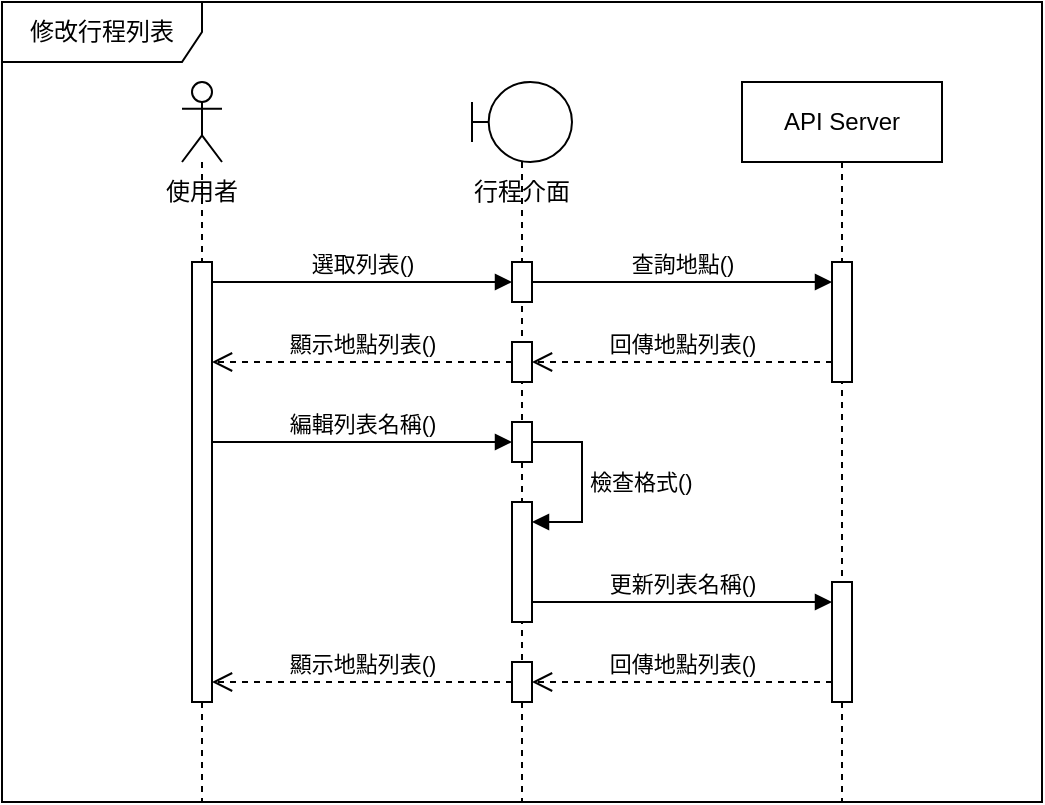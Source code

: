 <mxfile version="27.0.5">
  <diagram name="第 1 页" id="1ISZXP66ttom4p50y0LG">
    <mxGraphModel dx="856" dy="521" grid="1" gridSize="10" guides="1" tooltips="1" connect="1" arrows="1" fold="1" page="1" pageScale="1" pageWidth="827" pageHeight="1169" math="0" shadow="0">
      <root>
        <mxCell id="0" />
        <mxCell id="1" parent="0" />
        <mxCell id="TqxyXy0SHhE-zwgsd13N-1" value="" style="shape=umlLifeline;perimeter=lifelinePerimeter;whiteSpace=wrap;html=1;container=1;dropTarget=0;collapsible=0;recursiveResize=0;outlineConnect=0;portConstraint=eastwest;newEdgeStyle={&quot;curved&quot;:0,&quot;rounded&quot;:0};participant=umlActor;" parent="1" vertex="1">
          <mxGeometry x="130" y="80" width="20" height="360" as="geometry" />
        </mxCell>
        <mxCell id="TqxyXy0SHhE-zwgsd13N-10" value="" style="html=1;points=[[0,0,0,0,5],[0,1,0,0,-5],[1,0,0,0,5],[1,1,0,0,-5]];perimeter=orthogonalPerimeter;outlineConnect=0;targetShapes=umlLifeline;portConstraint=eastwest;newEdgeStyle={&quot;curved&quot;:0,&quot;rounded&quot;:0};" parent="TqxyXy0SHhE-zwgsd13N-1" vertex="1">
          <mxGeometry x="5" y="90" width="10" height="220" as="geometry" />
        </mxCell>
        <mxCell id="TqxyXy0SHhE-zwgsd13N-4" value="API Server" style="shape=umlLifeline;perimeter=lifelinePerimeter;whiteSpace=wrap;html=1;container=1;dropTarget=0;collapsible=0;recursiveResize=0;outlineConnect=0;portConstraint=eastwest;newEdgeStyle={&quot;curved&quot;:0,&quot;rounded&quot;:0};" parent="1" vertex="1">
          <mxGeometry x="410" y="80" width="100" height="360" as="geometry" />
        </mxCell>
        <mxCell id="TqxyXy0SHhE-zwgsd13N-7" value="選取列表()" style="html=1;verticalAlign=bottom;endArrow=block;curved=0;rounded=0;" parent="1" target="waq_90hb6bEdvXV73J_--1" edge="1">
          <mxGeometry relative="1" as="geometry">
            <mxPoint x="145" y="180" as="sourcePoint" />
            <mxPoint x="250" y="180" as="targetPoint" />
          </mxGeometry>
        </mxCell>
        <mxCell id="TqxyXy0SHhE-zwgsd13N-49" value="修改行程列表" style="shape=umlFrame;whiteSpace=wrap;html=1;pointerEvents=0;width=100;height=30;" parent="1" vertex="1">
          <mxGeometry x="40" y="40" width="520" height="400" as="geometry" />
        </mxCell>
        <mxCell id="TqxyXy0SHhE-zwgsd13N-50" value="使用者" style="text;html=1;align=center;verticalAlign=middle;whiteSpace=wrap;rounded=0;" parent="1" vertex="1">
          <mxGeometry x="110" y="120" width="60" height="30" as="geometry" />
        </mxCell>
        <mxCell id="waq_90hb6bEdvXV73J_--5" value="顯示地點列表()" style="html=1;verticalAlign=bottom;endArrow=open;dashed=1;endSize=8;curved=0;rounded=0;" parent="1" source="VcYvTpe73nL05Xeo0cOq-7" target="TqxyXy0SHhE-zwgsd13N-10" edge="1">
          <mxGeometry relative="1" as="geometry">
            <mxPoint x="295" y="220" as="sourcePoint" />
            <mxPoint x="180" y="215" as="targetPoint" />
            <Array as="points" />
          </mxGeometry>
        </mxCell>
        <mxCell id="Vx5Z0k7N1KheZDOBe14Z-8" value="編輯列表名稱()" style="html=1;verticalAlign=bottom;endArrow=block;curved=0;rounded=0;" parent="1" source="TqxyXy0SHhE-zwgsd13N-10" target="Vx5Z0k7N1KheZDOBe14Z-10" edge="1">
          <mxGeometry width="80" relative="1" as="geometry">
            <mxPoint x="180" y="259.76" as="sourcePoint" />
            <mxPoint x="295" y="260" as="targetPoint" />
            <Array as="points">
              <mxPoint x="220" y="260" />
            </Array>
          </mxGeometry>
        </mxCell>
        <mxCell id="VcYvTpe73nL05Xeo0cOq-3" value="" style="shape=umlLifeline;perimeter=lifelinePerimeter;whiteSpace=wrap;html=1;container=1;dropTarget=0;collapsible=0;recursiveResize=0;outlineConnect=0;portConstraint=eastwest;newEdgeStyle={&quot;curved&quot;:0,&quot;rounded&quot;:0};participant=umlBoundary;" parent="1" vertex="1">
          <mxGeometry x="275" y="80" width="50" height="360" as="geometry" />
        </mxCell>
        <mxCell id="waq_90hb6bEdvXV73J_--1" value="" style="html=1;points=[[0,0,0,0,5],[0,1,0,0,-5],[1,0,0,0,5],[1,1,0,0,-5]];perimeter=orthogonalPerimeter;outlineConnect=0;targetShapes=umlLifeline;portConstraint=eastwest;newEdgeStyle={&quot;curved&quot;:0,&quot;rounded&quot;:0};" parent="VcYvTpe73nL05Xeo0cOq-3" vertex="1">
          <mxGeometry x="20" y="90" width="10" height="20" as="geometry" />
        </mxCell>
        <mxCell id="Vx5Z0k7N1KheZDOBe14Z-10" value="" style="html=1;points=[[0,0,0,0,5],[0,1,0,0,-5],[1,0,0,0,5],[1,1,0,0,-5]];perimeter=orthogonalPerimeter;outlineConnect=0;targetShapes=umlLifeline;portConstraint=eastwest;newEdgeStyle={&quot;curved&quot;:0,&quot;rounded&quot;:0};" parent="VcYvTpe73nL05Xeo0cOq-3" vertex="1">
          <mxGeometry x="20" y="170" width="10" height="20" as="geometry" />
        </mxCell>
        <mxCell id="VcYvTpe73nL05Xeo0cOq-7" value="" style="html=1;points=[[0,0,0,0,5],[0,1,0,0,-5],[1,0,0,0,5],[1,1,0,0,-5]];perimeter=orthogonalPerimeter;outlineConnect=0;targetShapes=umlLifeline;portConstraint=eastwest;newEdgeStyle={&quot;curved&quot;:0,&quot;rounded&quot;:0};" parent="VcYvTpe73nL05Xeo0cOq-3" vertex="1">
          <mxGeometry x="20" y="130" width="10" height="20" as="geometry" />
        </mxCell>
        <mxCell id="eGnH_7kVGPM-FAmcAQer-1" value="" style="html=1;points=[[0,0,0,0,5],[0,1,0,0,-5],[1,0,0,0,5],[1,1,0,0,-5]];perimeter=orthogonalPerimeter;outlineConnect=0;targetShapes=umlLifeline;portConstraint=eastwest;newEdgeStyle={&quot;curved&quot;:0,&quot;rounded&quot;:0};" parent="VcYvTpe73nL05Xeo0cOq-3" vertex="1">
          <mxGeometry x="20" y="210" width="10" height="60" as="geometry" />
        </mxCell>
        <mxCell id="eGnH_7kVGPM-FAmcAQer-2" value="檢查格式()" style="html=1;align=left;spacingLeft=2;endArrow=block;rounded=0;edgeStyle=orthogonalEdgeStyle;curved=0;rounded=0;" parent="VcYvTpe73nL05Xeo0cOq-3" source="Vx5Z0k7N1KheZDOBe14Z-10" target="eGnH_7kVGPM-FAmcAQer-1" edge="1">
          <mxGeometry relative="1" as="geometry">
            <mxPoint x="25" y="190" as="sourcePoint" />
            <Array as="points">
              <mxPoint x="55" y="180" />
              <mxPoint x="55" y="220" />
            </Array>
          </mxGeometry>
        </mxCell>
        <mxCell id="VcYvTpe73nL05Xeo0cOq-5" value="行程&lt;span style=&quot;background-color: transparent; color: light-dark(rgb(0, 0, 0), rgb(255, 255, 255));&quot;&gt;介面&lt;/span&gt;" style="text;html=1;align=center;verticalAlign=middle;whiteSpace=wrap;rounded=0;" parent="1" vertex="1">
          <mxGeometry x="250" y="120" width="100" height="30" as="geometry" />
        </mxCell>
        <mxCell id="VcYvTpe73nL05Xeo0cOq-6" value="" style="html=1;points=[[0,0,0,0,5],[0,1,0,0,-5],[1,0,0,0,5],[1,1,0,0,-5]];perimeter=orthogonalPerimeter;outlineConnect=0;targetShapes=umlLifeline;portConstraint=eastwest;newEdgeStyle={&quot;curved&quot;:0,&quot;rounded&quot;:0};" parent="1" vertex="1">
          <mxGeometry x="455" y="170" width="10" height="60" as="geometry" />
        </mxCell>
        <mxCell id="VcYvTpe73nL05Xeo0cOq-8" value="查詢地點()" style="html=1;verticalAlign=bottom;endArrow=block;curved=0;rounded=0;" parent="1" source="waq_90hb6bEdvXV73J_--1" target="VcYvTpe73nL05Xeo0cOq-6" edge="1">
          <mxGeometry width="80" relative="1" as="geometry">
            <mxPoint x="333" y="180" as="sourcePoint" />
            <mxPoint x="413" y="180" as="targetPoint" />
          </mxGeometry>
        </mxCell>
        <mxCell id="VcYvTpe73nL05Xeo0cOq-9" value="回傳地點列表()" style="html=1;verticalAlign=bottom;endArrow=open;dashed=1;endSize=8;curved=0;rounded=0;" parent="1" source="VcYvTpe73nL05Xeo0cOq-6" target="VcYvTpe73nL05Xeo0cOq-7" edge="1">
          <mxGeometry relative="1" as="geometry">
            <mxPoint x="565" y="219.66" as="sourcePoint" />
            <mxPoint x="485" y="219.66" as="targetPoint" />
            <Array as="points">
              <mxPoint x="370" y="220" />
            </Array>
          </mxGeometry>
        </mxCell>
        <mxCell id="Vx5Z0k7N1KheZDOBe14Z-7" value="" style="html=1;points=[[0,0,0,0,5],[0,1,0,0,-5],[1,0,0,0,5],[1,1,0,0,-5]];perimeter=orthogonalPerimeter;outlineConnect=0;targetShapes=umlLifeline;portConstraint=eastwest;newEdgeStyle={&quot;curved&quot;:0,&quot;rounded&quot;:0};" parent="1" vertex="1">
          <mxGeometry x="455" y="330" width="10" height="60" as="geometry" />
        </mxCell>
        <mxCell id="Vx5Z0k7N1KheZDOBe14Z-12" value="回傳地點列表()" style="html=1;verticalAlign=bottom;endArrow=open;dashed=1;endSize=8;curved=0;rounded=0;" parent="1" source="Vx5Z0k7N1KheZDOBe14Z-7" target="Vx5Z0k7N1KheZDOBe14Z-6" edge="1">
          <mxGeometry relative="1" as="geometry">
            <mxPoint x="450" y="380" as="sourcePoint" />
            <mxPoint x="480" y="380" as="targetPoint" />
            <Array as="points">
              <mxPoint x="380" y="380" />
            </Array>
          </mxGeometry>
        </mxCell>
        <mxCell id="Vx5Z0k7N1KheZDOBe14Z-9" value="更新列表名稱()" style="html=1;verticalAlign=bottom;endArrow=block;curved=0;rounded=0;" parent="1" target="Vx5Z0k7N1KheZDOBe14Z-7" edge="1">
          <mxGeometry width="80" relative="1" as="geometry">
            <mxPoint x="305" y="340" as="sourcePoint" />
            <mxPoint x="574" y="420" as="targetPoint" />
          </mxGeometry>
        </mxCell>
        <mxCell id="Vx5Z0k7N1KheZDOBe14Z-13" value="顯示地點列表()" style="html=1;verticalAlign=bottom;endArrow=open;dashed=1;endSize=8;curved=0;rounded=0;" parent="1" source="Vx5Z0k7N1KheZDOBe14Z-6" edge="1">
          <mxGeometry relative="1" as="geometry">
            <mxPoint x="410" y="379.76" as="sourcePoint" />
            <mxPoint x="145" y="380" as="targetPoint" />
          </mxGeometry>
        </mxCell>
        <mxCell id="Vx5Z0k7N1KheZDOBe14Z-6" value="" style="html=1;points=[[0,0,0,0,5],[0,1,0,0,-5],[1,0,0,0,5],[1,1,0,0,-5]];perimeter=orthogonalPerimeter;outlineConnect=0;targetShapes=umlLifeline;portConstraint=eastwest;newEdgeStyle={&quot;curved&quot;:0,&quot;rounded&quot;:0};" parent="1" vertex="1">
          <mxGeometry x="295" y="370" width="10" height="20" as="geometry" />
        </mxCell>
      </root>
    </mxGraphModel>
  </diagram>
</mxfile>

